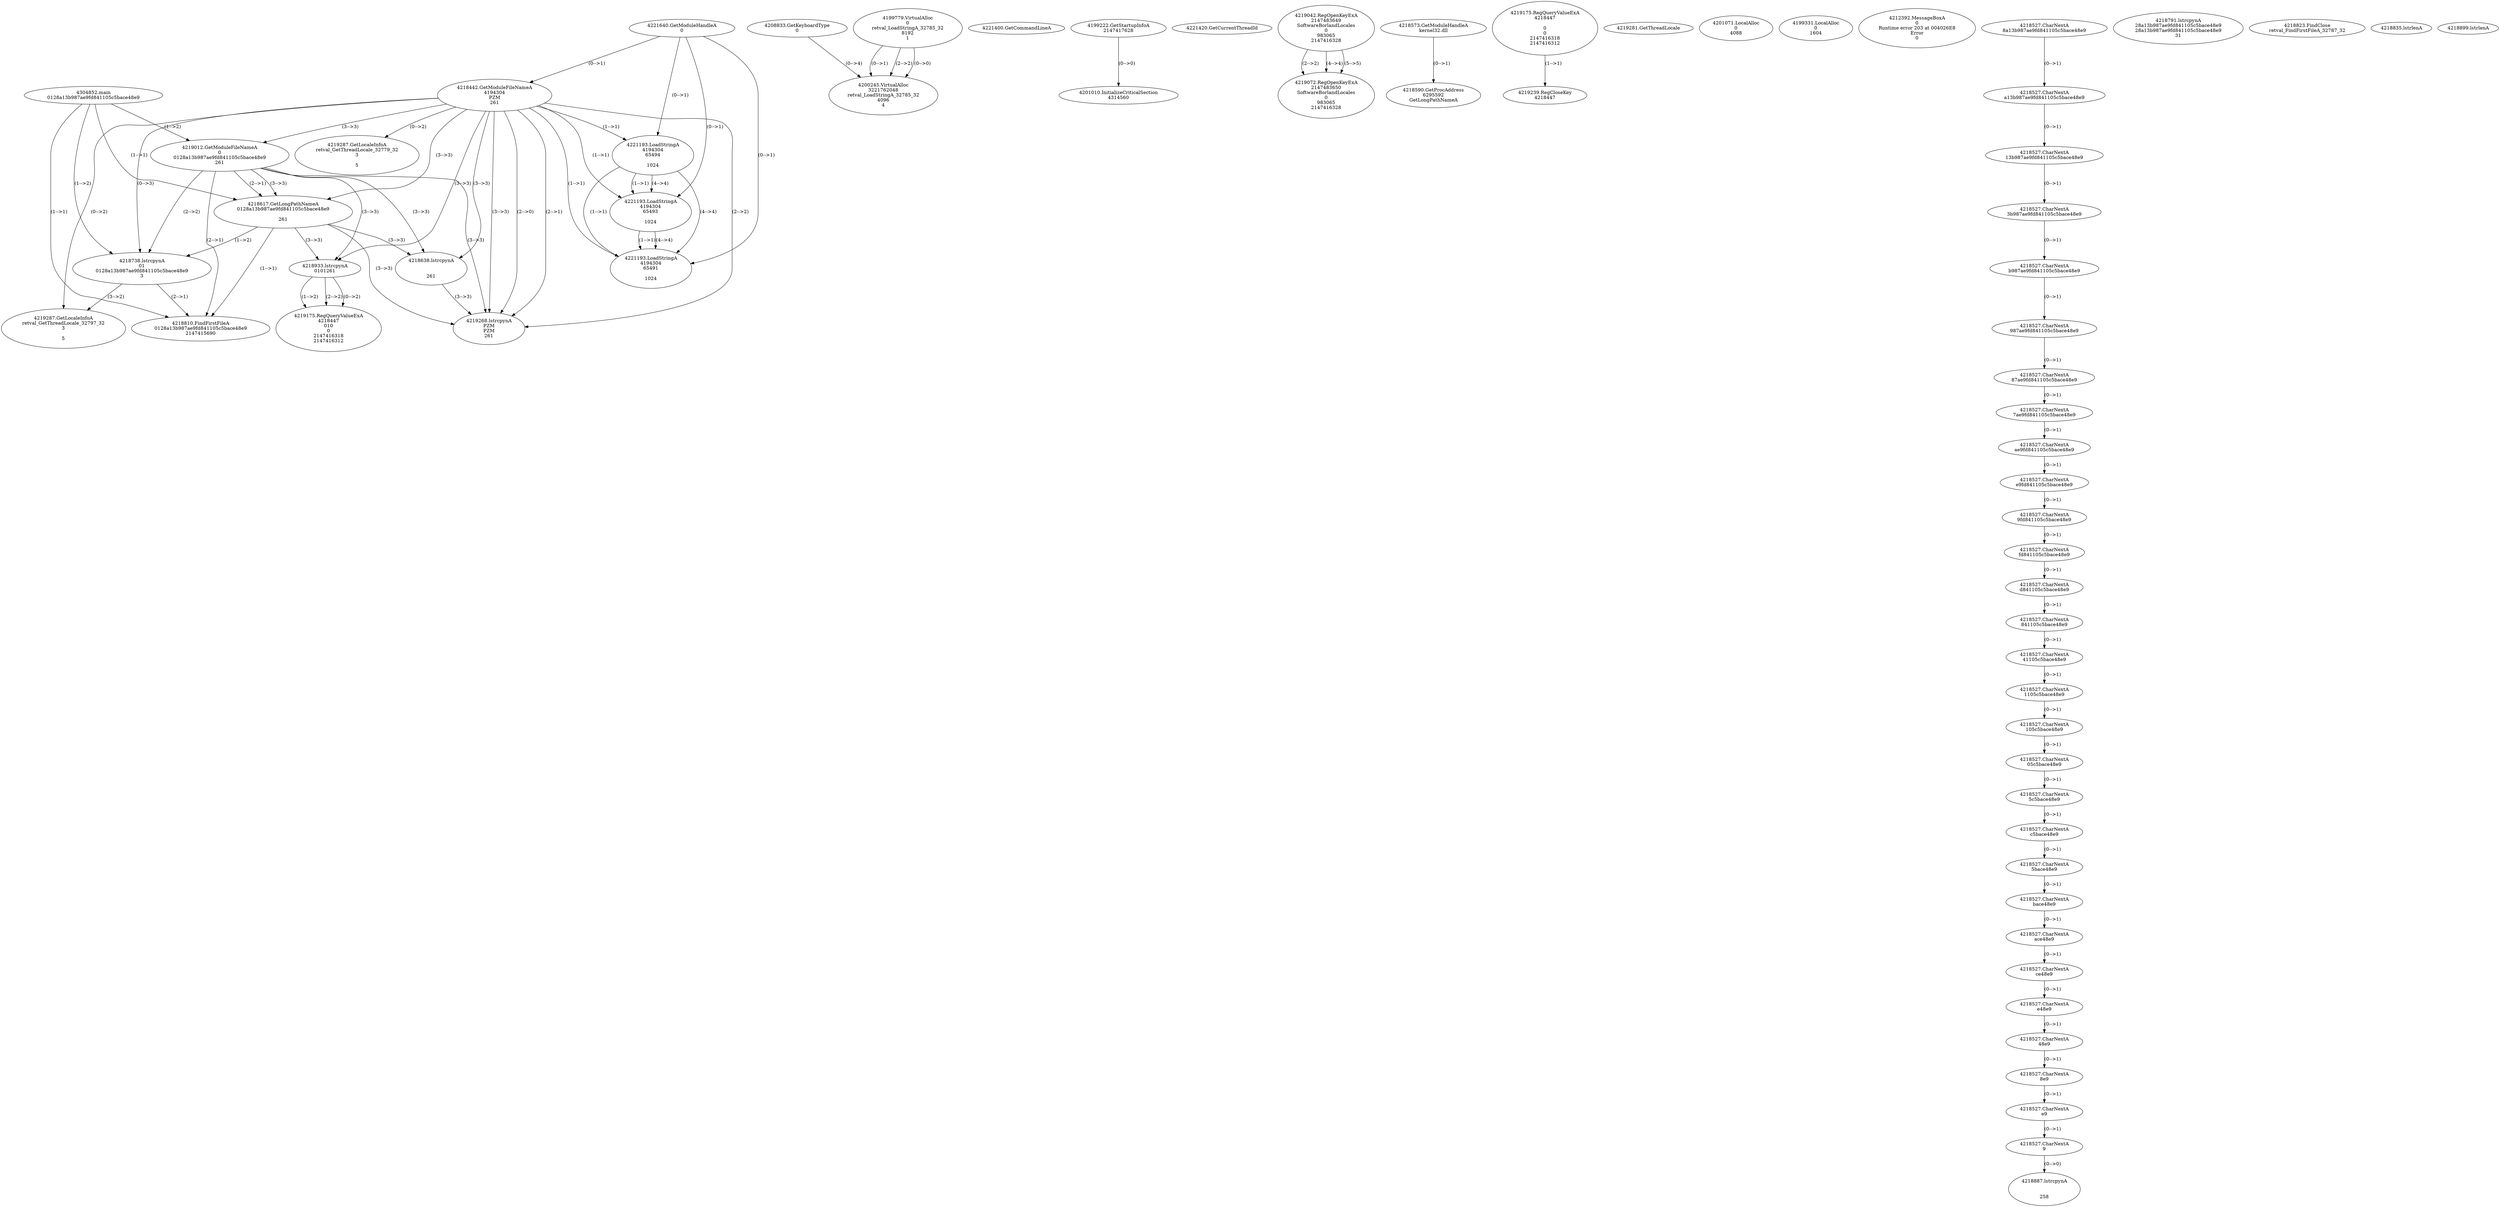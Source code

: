// Global SCDG with merge call
digraph {
	0 [label="4304852.main
0128a13b987ae9fd841105c5bace48e9"]
	1 [label="4221640.GetModuleHandleA
0"]
	2 [label="4208833.GetKeyboardType
0"]
	3 [label="4221400.GetCommandLineA
"]
	4 [label="4199222.GetStartupInfoA
2147417628"]
	5 [label="4221420.GetCurrentThreadId
"]
	6 [label="4218442.GetModuleFileNameA
4194304
PZM
261"]
	1 -> 6 [label="(0-->1)"]
	7 [label="4219012.GetModuleFileNameA
0
0128a13b987ae9fd841105c5bace48e9
261"]
	0 -> 7 [label="(1-->2)"]
	6 -> 7 [label="(3-->3)"]
	8 [label="4219042.RegOpenKeyExA
2147483649
Software\Borland\Locales
0
983065
2147416328"]
	9 [label="4218573.GetModuleHandleA
kernel32.dll"]
	10 [label="4218590.GetProcAddress
6295592
GetLongPathNameA"]
	9 -> 10 [label="(0-->1)"]
	11 [label="4218617.GetLongPathNameA
0128a13b987ae9fd841105c5bace48e9

261"]
	0 -> 11 [label="(1-->1)"]
	7 -> 11 [label="(2-->1)"]
	6 -> 11 [label="(3-->3)"]
	7 -> 11 [label="(3-->3)"]
	12 [label="4218638.lstrcpynA


261"]
	6 -> 12 [label="(3-->3)"]
	7 -> 12 [label="(3-->3)"]
	11 -> 12 [label="(3-->3)"]
	13 [label="4219175.RegQueryValueExA
4218447

0
0
2147416318
2147416312"]
	14 [label="4219239.RegCloseKey
4218447"]
	13 -> 14 [label="(1-->1)"]
	15 [label="4219268.lstrcpynA
PZM
PZM
261"]
	6 -> 15 [label="(2-->1)"]
	6 -> 15 [label="(2-->2)"]
	6 -> 15 [label="(3-->3)"]
	7 -> 15 [label="(3-->3)"]
	11 -> 15 [label="(3-->3)"]
	12 -> 15 [label="(3-->3)"]
	6 -> 15 [label="(2-->0)"]
	16 [label="4219281.GetThreadLocale
"]
	17 [label="4219287.GetLocaleInfoA
retval_GetThreadLocale_32779_32
3

5"]
	6 -> 17 [label="(0-->2)"]
	18 [label="4221193.LoadStringA
4194304
65494

1024"]
	1 -> 18 [label="(0-->1)"]
	6 -> 18 [label="(1-->1)"]
	19 [label="4221193.LoadStringA
4194304
65493

1024"]
	1 -> 19 [label="(0-->1)"]
	6 -> 19 [label="(1-->1)"]
	18 -> 19 [label="(1-->1)"]
	18 -> 19 [label="(4-->4)"]
	20 [label="4221193.LoadStringA
4194304
65491

1024"]
	1 -> 20 [label="(0-->1)"]
	6 -> 20 [label="(1-->1)"]
	18 -> 20 [label="(1-->1)"]
	19 -> 20 [label="(1-->1)"]
	18 -> 20 [label="(4-->4)"]
	19 -> 20 [label="(4-->4)"]
	21 [label="4201010.InitializeCriticalSection
4314560"]
	4 -> 21 [label="(0-->0)"]
	22 [label="4201071.LocalAlloc
0
4088"]
	23 [label="4199779.VirtualAlloc
0
retval_LoadStringA_32785_32
8192
1"]
	24 [label="4199331.LocalAlloc
0
1604"]
	25 [label="4200245.VirtualAlloc
3221762048
retval_LoadStringA_32785_32
4096
4"]
	23 -> 25 [label="(0-->1)"]
	23 -> 25 [label="(2-->2)"]
	2 -> 25 [label="(0-->4)"]
	23 -> 25 [label="(0-->0)"]
	26 [label="4212392.MessageBoxA
0
Runtime error 203 at 004026E8
Error
0"]
	27 [label="4219072.RegOpenKeyExA
2147483650
Software\Borland\Locales
0
983065
2147416328"]
	8 -> 27 [label="(2-->2)"]
	8 -> 27 [label="(4-->4)"]
	8 -> 27 [label="(5-->5)"]
	28 [label="4218738.lstrcpynA
01
0128a13b987ae9fd841105c5bace48e9
3"]
	0 -> 28 [label="(1-->2)"]
	7 -> 28 [label="(2-->2)"]
	11 -> 28 [label="(1-->2)"]
	6 -> 28 [label="(0-->3)"]
	29 [label="4218527.CharNextA
8a13b987ae9fd841105c5bace48e9"]
	30 [label="4218527.CharNextA
a13b987ae9fd841105c5bace48e9"]
	29 -> 30 [label="(0-->1)"]
	31 [label="4218527.CharNextA
13b987ae9fd841105c5bace48e9"]
	30 -> 31 [label="(0-->1)"]
	32 [label="4218527.CharNextA
3b987ae9fd841105c5bace48e9"]
	31 -> 32 [label="(0-->1)"]
	33 [label="4218527.CharNextA
b987ae9fd841105c5bace48e9"]
	32 -> 33 [label="(0-->1)"]
	34 [label="4218527.CharNextA
987ae9fd841105c5bace48e9"]
	33 -> 34 [label="(0-->1)"]
	35 [label="4218527.CharNextA
87ae9fd841105c5bace48e9"]
	34 -> 35 [label="(0-->1)"]
	36 [label="4218527.CharNextA
7ae9fd841105c5bace48e9"]
	35 -> 36 [label="(0-->1)"]
	37 [label="4218527.CharNextA
ae9fd841105c5bace48e9"]
	36 -> 37 [label="(0-->1)"]
	38 [label="4218527.CharNextA
e9fd841105c5bace48e9"]
	37 -> 38 [label="(0-->1)"]
	39 [label="4218527.CharNextA
9fd841105c5bace48e9"]
	38 -> 39 [label="(0-->1)"]
	40 [label="4218527.CharNextA
fd841105c5bace48e9"]
	39 -> 40 [label="(0-->1)"]
	41 [label="4218527.CharNextA
d841105c5bace48e9"]
	40 -> 41 [label="(0-->1)"]
	42 [label="4218527.CharNextA
841105c5bace48e9"]
	41 -> 42 [label="(0-->1)"]
	43 [label="4218527.CharNextA
41105c5bace48e9"]
	42 -> 43 [label="(0-->1)"]
	44 [label="4218527.CharNextA
1105c5bace48e9"]
	43 -> 44 [label="(0-->1)"]
	45 [label="4218527.CharNextA
105c5bace48e9"]
	44 -> 45 [label="(0-->1)"]
	46 [label="4218527.CharNextA
05c5bace48e9"]
	45 -> 46 [label="(0-->1)"]
	47 [label="4218527.CharNextA
5c5bace48e9"]
	46 -> 47 [label="(0-->1)"]
	48 [label="4218527.CharNextA
c5bace48e9"]
	47 -> 48 [label="(0-->1)"]
	49 [label="4218527.CharNextA
5bace48e9"]
	48 -> 49 [label="(0-->1)"]
	50 [label="4218527.CharNextA
bace48e9"]
	49 -> 50 [label="(0-->1)"]
	51 [label="4218527.CharNextA
ace48e9"]
	50 -> 51 [label="(0-->1)"]
	52 [label="4218527.CharNextA
ce48e9"]
	51 -> 52 [label="(0-->1)"]
	53 [label="4218527.CharNextA
e48e9"]
	52 -> 53 [label="(0-->1)"]
	54 [label="4218527.CharNextA
48e9"]
	53 -> 54 [label="(0-->1)"]
	55 [label="4218527.CharNextA
8e9"]
	54 -> 55 [label="(0-->1)"]
	56 [label="4218527.CharNextA
e9"]
	55 -> 56 [label="(0-->1)"]
	57 [label="4218527.CharNextA
9"]
	56 -> 57 [label="(0-->1)"]
	58 [label="4218791.lstrcpynA
28a13b987ae9fd841105c5bace48e9
28a13b987ae9fd841105c5bace48e9
31"]
	59 [label="4218810.FindFirstFileA
0128a13b987ae9fd841105c5bace48e9
2147415690"]
	0 -> 59 [label="(1-->1)"]
	7 -> 59 [label="(2-->1)"]
	11 -> 59 [label="(1-->1)"]
	28 -> 59 [label="(2-->1)"]
	60 [label="4218823.FindClose
retval_FindFirstFileA_32787_32"]
	61 [label="4218835.lstrlenA
"]
	62 [label="4218887.lstrcpynA


258"]
	57 -> 62 [label="(0-->0)"]
	63 [label="4218899.lstrlenA
"]
	64 [label="4218933.lstrcpynA
01\
01\
261"]
	6 -> 64 [label="(3-->3)"]
	7 -> 64 [label="(3-->3)"]
	11 -> 64 [label="(3-->3)"]
	65 [label="4219175.RegQueryValueExA
4218447
01\
0
0
2147416318
2147416312"]
	64 -> 65 [label="(1-->2)"]
	64 -> 65 [label="(2-->2)"]
	64 -> 65 [label="(0-->2)"]
	66 [label="4219287.GetLocaleInfoA
retval_GetThreadLocale_32797_32
3

5"]
	6 -> 66 [label="(0-->2)"]
	28 -> 66 [label="(3-->2)"]
}

